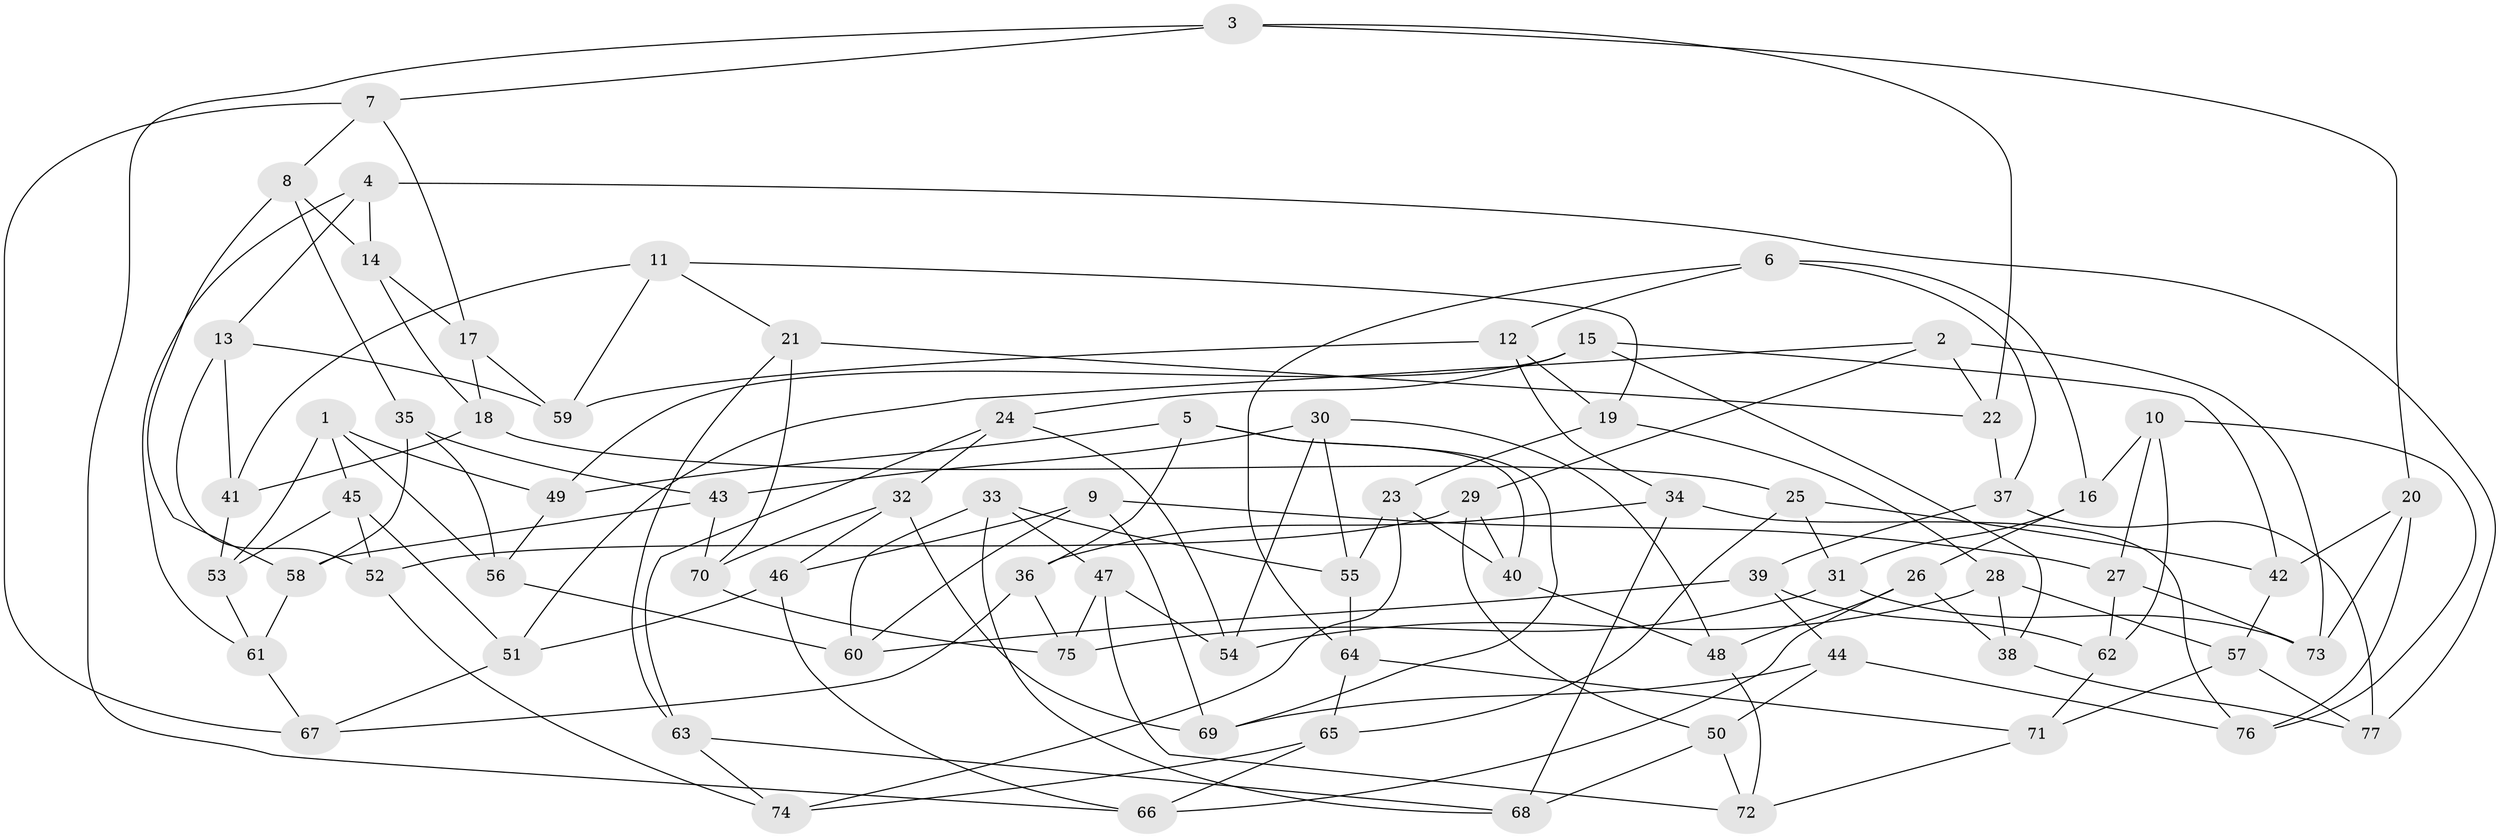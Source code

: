 // coarse degree distribution, {5: 0.10869565217391304, 6: 0.5652173913043478, 4: 0.30434782608695654, 3: 0.021739130434782608}
// Generated by graph-tools (version 1.1) at 2025/24/03/03/25 07:24:28]
// undirected, 77 vertices, 154 edges
graph export_dot {
graph [start="1"]
  node [color=gray90,style=filled];
  1;
  2;
  3;
  4;
  5;
  6;
  7;
  8;
  9;
  10;
  11;
  12;
  13;
  14;
  15;
  16;
  17;
  18;
  19;
  20;
  21;
  22;
  23;
  24;
  25;
  26;
  27;
  28;
  29;
  30;
  31;
  32;
  33;
  34;
  35;
  36;
  37;
  38;
  39;
  40;
  41;
  42;
  43;
  44;
  45;
  46;
  47;
  48;
  49;
  50;
  51;
  52;
  53;
  54;
  55;
  56;
  57;
  58;
  59;
  60;
  61;
  62;
  63;
  64;
  65;
  66;
  67;
  68;
  69;
  70;
  71;
  72;
  73;
  74;
  75;
  76;
  77;
  1 -- 53;
  1 -- 56;
  1 -- 45;
  1 -- 49;
  2 -- 51;
  2 -- 73;
  2 -- 29;
  2 -- 22;
  3 -- 20;
  3 -- 22;
  3 -- 66;
  3 -- 7;
  4 -- 77;
  4 -- 13;
  4 -- 61;
  4 -- 14;
  5 -- 49;
  5 -- 40;
  5 -- 69;
  5 -- 36;
  6 -- 16;
  6 -- 12;
  6 -- 64;
  6 -- 37;
  7 -- 67;
  7 -- 8;
  7 -- 17;
  8 -- 14;
  8 -- 35;
  8 -- 58;
  9 -- 69;
  9 -- 27;
  9 -- 60;
  9 -- 46;
  10 -- 76;
  10 -- 16;
  10 -- 27;
  10 -- 62;
  11 -- 19;
  11 -- 21;
  11 -- 59;
  11 -- 41;
  12 -- 59;
  12 -- 19;
  12 -- 34;
  13 -- 41;
  13 -- 59;
  13 -- 52;
  14 -- 17;
  14 -- 18;
  15 -- 38;
  15 -- 24;
  15 -- 49;
  15 -- 42;
  16 -- 26;
  16 -- 31;
  17 -- 18;
  17 -- 59;
  18 -- 41;
  18 -- 25;
  19 -- 23;
  19 -- 28;
  20 -- 73;
  20 -- 76;
  20 -- 42;
  21 -- 63;
  21 -- 70;
  21 -- 22;
  22 -- 37;
  23 -- 40;
  23 -- 55;
  23 -- 74;
  24 -- 63;
  24 -- 32;
  24 -- 54;
  25 -- 42;
  25 -- 65;
  25 -- 31;
  26 -- 38;
  26 -- 48;
  26 -- 66;
  27 -- 73;
  27 -- 62;
  28 -- 54;
  28 -- 38;
  28 -- 57;
  29 -- 52;
  29 -- 40;
  29 -- 50;
  30 -- 54;
  30 -- 48;
  30 -- 43;
  30 -- 55;
  31 -- 73;
  31 -- 75;
  32 -- 69;
  32 -- 46;
  32 -- 70;
  33 -- 55;
  33 -- 68;
  33 -- 60;
  33 -- 47;
  34 -- 36;
  34 -- 68;
  34 -- 76;
  35 -- 43;
  35 -- 58;
  35 -- 56;
  36 -- 75;
  36 -- 67;
  37 -- 77;
  37 -- 39;
  38 -- 77;
  39 -- 62;
  39 -- 44;
  39 -- 60;
  40 -- 48;
  41 -- 53;
  42 -- 57;
  43 -- 70;
  43 -- 58;
  44 -- 69;
  44 -- 76;
  44 -- 50;
  45 -- 52;
  45 -- 53;
  45 -- 51;
  46 -- 51;
  46 -- 66;
  47 -- 54;
  47 -- 75;
  47 -- 72;
  48 -- 72;
  49 -- 56;
  50 -- 72;
  50 -- 68;
  51 -- 67;
  52 -- 74;
  53 -- 61;
  55 -- 64;
  56 -- 60;
  57 -- 77;
  57 -- 71;
  58 -- 61;
  61 -- 67;
  62 -- 71;
  63 -- 74;
  63 -- 68;
  64 -- 65;
  64 -- 71;
  65 -- 74;
  65 -- 66;
  70 -- 75;
  71 -- 72;
}
